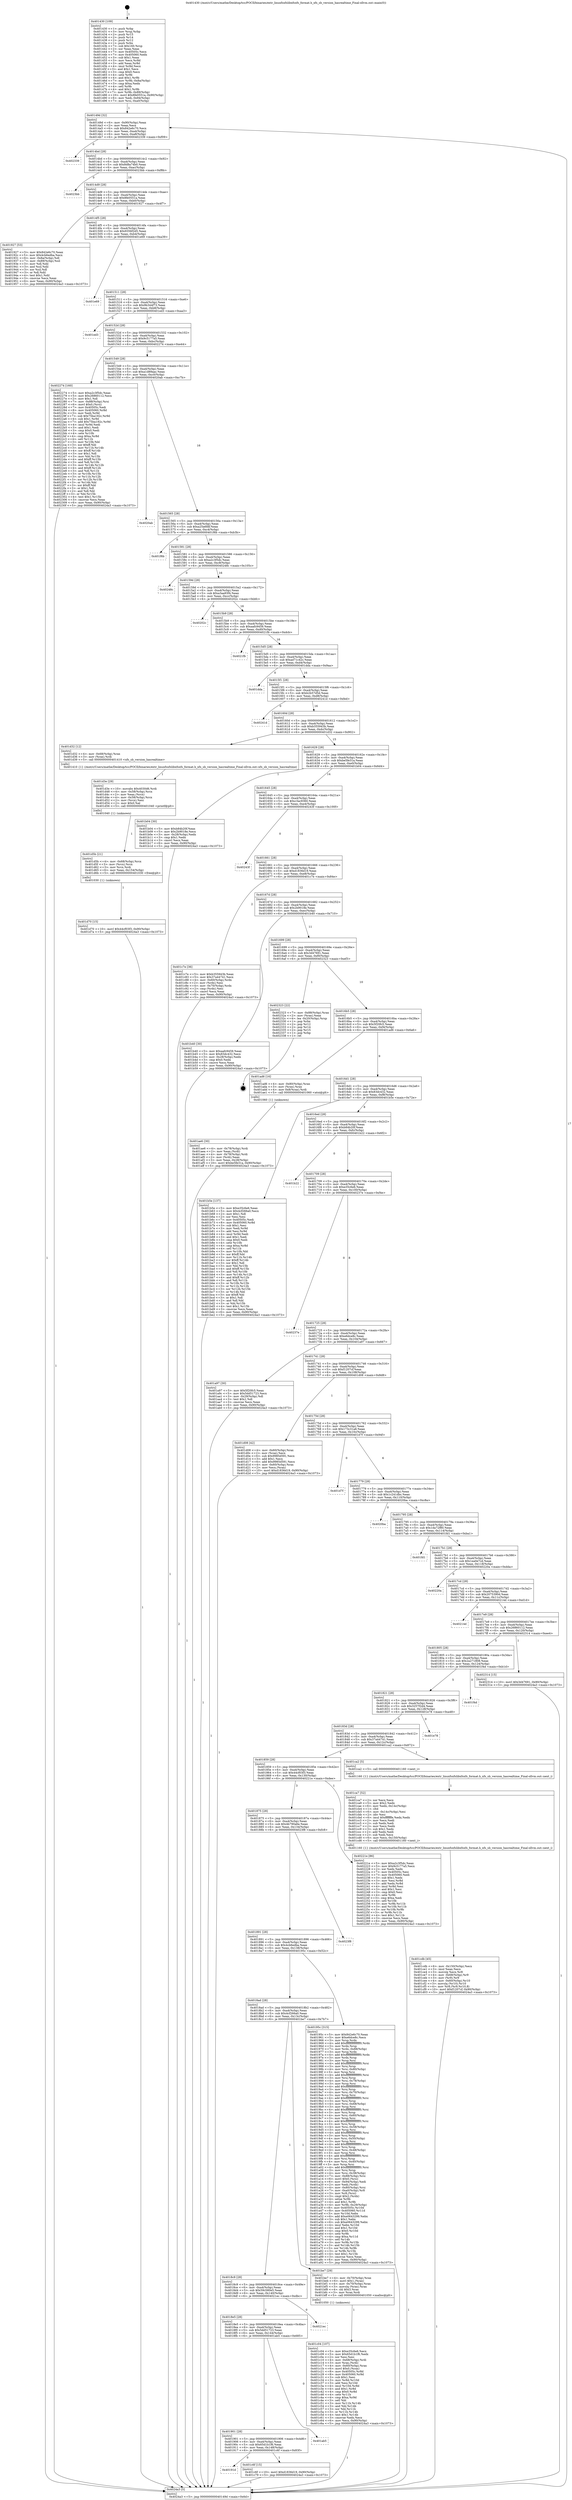 digraph "0x401430" {
  label = "0x401430 (/mnt/c/Users/mathe/Desktop/tcc/POCII/binaries/extr_linuxfsxfslibxfsxfs_format.h_xfs_sb_version_hasrealtime_Final-ollvm.out::main(0))"
  labelloc = "t"
  node[shape=record]

  Entry [label="",width=0.3,height=0.3,shape=circle,fillcolor=black,style=filled]
  "0x40149d" [label="{
     0x40149d [32]\l
     | [instrs]\l
     &nbsp;&nbsp;0x40149d \<+6\>: mov -0x90(%rbp),%eax\l
     &nbsp;&nbsp;0x4014a3 \<+2\>: mov %eax,%ecx\l
     &nbsp;&nbsp;0x4014a5 \<+6\>: sub $0x842e6c70,%ecx\l
     &nbsp;&nbsp;0x4014ab \<+6\>: mov %eax,-0xa4(%rbp)\l
     &nbsp;&nbsp;0x4014b1 \<+6\>: mov %ecx,-0xa8(%rbp)\l
     &nbsp;&nbsp;0x4014b7 \<+6\>: je 0000000000402339 \<main+0xf09\>\l
  }"]
  "0x402339" [label="{
     0x402339\l
  }", style=dashed]
  "0x4014bd" [label="{
     0x4014bd [28]\l
     | [instrs]\l
     &nbsp;&nbsp;0x4014bd \<+5\>: jmp 00000000004014c2 \<main+0x92\>\l
     &nbsp;&nbsp;0x4014c2 \<+6\>: mov -0xa4(%rbp),%eax\l
     &nbsp;&nbsp;0x4014c8 \<+5\>: sub $0x8d8a74b0,%eax\l
     &nbsp;&nbsp;0x4014cd \<+6\>: mov %eax,-0xac(%rbp)\l
     &nbsp;&nbsp;0x4014d3 \<+6\>: je 00000000004023bb \<main+0xf8b\>\l
  }"]
  Exit [label="",width=0.3,height=0.3,shape=circle,fillcolor=black,style=filled,peripheries=2]
  "0x4023bb" [label="{
     0x4023bb\l
  }", style=dashed]
  "0x4014d9" [label="{
     0x4014d9 [28]\l
     | [instrs]\l
     &nbsp;&nbsp;0x4014d9 \<+5\>: jmp 00000000004014de \<main+0xae\>\l
     &nbsp;&nbsp;0x4014de \<+6\>: mov -0xa4(%rbp),%eax\l
     &nbsp;&nbsp;0x4014e4 \<+5\>: sub $0x8fe0551a,%eax\l
     &nbsp;&nbsp;0x4014e9 \<+6\>: mov %eax,-0xb0(%rbp)\l
     &nbsp;&nbsp;0x4014ef \<+6\>: je 0000000000401927 \<main+0x4f7\>\l
  }"]
  "0x401d70" [label="{
     0x401d70 [15]\l
     | [instrs]\l
     &nbsp;&nbsp;0x401d70 \<+10\>: movl $0x44cf03f3,-0x90(%rbp)\l
     &nbsp;&nbsp;0x401d7a \<+5\>: jmp 00000000004024a3 \<main+0x1073\>\l
  }"]
  "0x401927" [label="{
     0x401927 [53]\l
     | [instrs]\l
     &nbsp;&nbsp;0x401927 \<+5\>: mov $0x842e6c70,%eax\l
     &nbsp;&nbsp;0x40192c \<+5\>: mov $0x4cb6edba,%ecx\l
     &nbsp;&nbsp;0x401931 \<+6\>: mov -0x8a(%rbp),%dl\l
     &nbsp;&nbsp;0x401937 \<+7\>: mov -0x89(%rbp),%sil\l
     &nbsp;&nbsp;0x40193e \<+3\>: mov %dl,%dil\l
     &nbsp;&nbsp;0x401941 \<+3\>: and %sil,%dil\l
     &nbsp;&nbsp;0x401944 \<+3\>: xor %sil,%dl\l
     &nbsp;&nbsp;0x401947 \<+3\>: or %dl,%dil\l
     &nbsp;&nbsp;0x40194a \<+4\>: test $0x1,%dil\l
     &nbsp;&nbsp;0x40194e \<+3\>: cmovne %ecx,%eax\l
     &nbsp;&nbsp;0x401951 \<+6\>: mov %eax,-0x90(%rbp)\l
     &nbsp;&nbsp;0x401957 \<+5\>: jmp 00000000004024a3 \<main+0x1073\>\l
  }"]
  "0x4014f5" [label="{
     0x4014f5 [28]\l
     | [instrs]\l
     &nbsp;&nbsp;0x4014f5 \<+5\>: jmp 00000000004014fa \<main+0xca\>\l
     &nbsp;&nbsp;0x4014fa \<+6\>: mov -0xa4(%rbp),%eax\l
     &nbsp;&nbsp;0x401500 \<+5\>: sub $0x9356f2d5,%eax\l
     &nbsp;&nbsp;0x401505 \<+6\>: mov %eax,-0xb4(%rbp)\l
     &nbsp;&nbsp;0x40150b \<+6\>: je 0000000000401e69 \<main+0xa39\>\l
  }"]
  "0x4024a3" [label="{
     0x4024a3 [5]\l
     | [instrs]\l
     &nbsp;&nbsp;0x4024a3 \<+5\>: jmp 000000000040149d \<main+0x6d\>\l
  }"]
  "0x401430" [label="{
     0x401430 [109]\l
     | [instrs]\l
     &nbsp;&nbsp;0x401430 \<+1\>: push %rbp\l
     &nbsp;&nbsp;0x401431 \<+3\>: mov %rsp,%rbp\l
     &nbsp;&nbsp;0x401434 \<+2\>: push %r15\l
     &nbsp;&nbsp;0x401436 \<+2\>: push %r14\l
     &nbsp;&nbsp;0x401438 \<+2\>: push %r12\l
     &nbsp;&nbsp;0x40143a \<+1\>: push %rbx\l
     &nbsp;&nbsp;0x40143b \<+7\>: sub $0x160,%rsp\l
     &nbsp;&nbsp;0x401442 \<+2\>: xor %eax,%eax\l
     &nbsp;&nbsp;0x401444 \<+7\>: mov 0x40505c,%ecx\l
     &nbsp;&nbsp;0x40144b \<+7\>: mov 0x405060,%edx\l
     &nbsp;&nbsp;0x401452 \<+3\>: sub $0x1,%eax\l
     &nbsp;&nbsp;0x401455 \<+3\>: mov %ecx,%r8d\l
     &nbsp;&nbsp;0x401458 \<+3\>: add %eax,%r8d\l
     &nbsp;&nbsp;0x40145b \<+4\>: imul %r8d,%ecx\l
     &nbsp;&nbsp;0x40145f \<+3\>: and $0x1,%ecx\l
     &nbsp;&nbsp;0x401462 \<+3\>: cmp $0x0,%ecx\l
     &nbsp;&nbsp;0x401465 \<+4\>: sete %r9b\l
     &nbsp;&nbsp;0x401469 \<+4\>: and $0x1,%r9b\l
     &nbsp;&nbsp;0x40146d \<+7\>: mov %r9b,-0x8a(%rbp)\l
     &nbsp;&nbsp;0x401474 \<+3\>: cmp $0xa,%edx\l
     &nbsp;&nbsp;0x401477 \<+4\>: setl %r9b\l
     &nbsp;&nbsp;0x40147b \<+4\>: and $0x1,%r9b\l
     &nbsp;&nbsp;0x40147f \<+7\>: mov %r9b,-0x89(%rbp)\l
     &nbsp;&nbsp;0x401486 \<+10\>: movl $0x8fe0551a,-0x90(%rbp)\l
     &nbsp;&nbsp;0x401490 \<+6\>: mov %edi,-0x94(%rbp)\l
     &nbsp;&nbsp;0x401496 \<+7\>: mov %rsi,-0xa0(%rbp)\l
  }"]
  "0x401d5b" [label="{
     0x401d5b [21]\l
     | [instrs]\l
     &nbsp;&nbsp;0x401d5b \<+4\>: mov -0x68(%rbp),%rcx\l
     &nbsp;&nbsp;0x401d5f \<+3\>: mov (%rcx),%rcx\l
     &nbsp;&nbsp;0x401d62 \<+3\>: mov %rcx,%rdi\l
     &nbsp;&nbsp;0x401d65 \<+6\>: mov %eax,-0x154(%rbp)\l
     &nbsp;&nbsp;0x401d6b \<+5\>: call 0000000000401030 \<free@plt\>\l
     | [calls]\l
     &nbsp;&nbsp;0x401030 \{1\} (unknown)\l
  }"]
  "0x401e69" [label="{
     0x401e69\l
  }", style=dashed]
  "0x401511" [label="{
     0x401511 [28]\l
     | [instrs]\l
     &nbsp;&nbsp;0x401511 \<+5\>: jmp 0000000000401516 \<main+0xe6\>\l
     &nbsp;&nbsp;0x401516 \<+6\>: mov -0xa4(%rbp),%eax\l
     &nbsp;&nbsp;0x40151c \<+5\>: sub $0x9b344f73,%eax\l
     &nbsp;&nbsp;0x401521 \<+6\>: mov %eax,-0xb8(%rbp)\l
     &nbsp;&nbsp;0x401527 \<+6\>: je 0000000000401ed3 \<main+0xaa3\>\l
  }"]
  "0x401d3e" [label="{
     0x401d3e [29]\l
     | [instrs]\l
     &nbsp;&nbsp;0x401d3e \<+10\>: movabs $0x4030d6,%rdi\l
     &nbsp;&nbsp;0x401d48 \<+4\>: mov -0x58(%rbp),%rcx\l
     &nbsp;&nbsp;0x401d4c \<+2\>: mov %eax,(%rcx)\l
     &nbsp;&nbsp;0x401d4e \<+4\>: mov -0x58(%rbp),%rcx\l
     &nbsp;&nbsp;0x401d52 \<+2\>: mov (%rcx),%esi\l
     &nbsp;&nbsp;0x401d54 \<+2\>: mov $0x0,%al\l
     &nbsp;&nbsp;0x401d56 \<+5\>: call 0000000000401040 \<printf@plt\>\l
     | [calls]\l
     &nbsp;&nbsp;0x401040 \{1\} (unknown)\l
  }"]
  "0x401ed3" [label="{
     0x401ed3\l
  }", style=dashed]
  "0x40152d" [label="{
     0x40152d [28]\l
     | [instrs]\l
     &nbsp;&nbsp;0x40152d \<+5\>: jmp 0000000000401532 \<main+0x102\>\l
     &nbsp;&nbsp;0x401532 \<+6\>: mov -0xa4(%rbp),%eax\l
     &nbsp;&nbsp;0x401538 \<+5\>: sub $0x9c5177a5,%eax\l
     &nbsp;&nbsp;0x40153d \<+6\>: mov %eax,-0xbc(%rbp)\l
     &nbsp;&nbsp;0x401543 \<+6\>: je 0000000000402274 \<main+0xe44\>\l
  }"]
  "0x401cdb" [label="{
     0x401cdb [45]\l
     | [instrs]\l
     &nbsp;&nbsp;0x401cdb \<+6\>: mov -0x150(%rbp),%ecx\l
     &nbsp;&nbsp;0x401ce1 \<+3\>: imul %eax,%ecx\l
     &nbsp;&nbsp;0x401ce4 \<+3\>: movslq %ecx,%r8\l
     &nbsp;&nbsp;0x401ce7 \<+4\>: mov -0x68(%rbp),%r9\l
     &nbsp;&nbsp;0x401ceb \<+3\>: mov (%r9),%r9\l
     &nbsp;&nbsp;0x401cee \<+4\>: mov -0x60(%rbp),%r10\l
     &nbsp;&nbsp;0x401cf2 \<+3\>: movslq (%r10),%r10\l
     &nbsp;&nbsp;0x401cf5 \<+4\>: mov %r8,(%r9,%r10,8)\l
     &nbsp;&nbsp;0x401cf9 \<+10\>: movl $0xf1207cf,-0x90(%rbp)\l
     &nbsp;&nbsp;0x401d03 \<+5\>: jmp 00000000004024a3 \<main+0x1073\>\l
  }"]
  "0x402274" [label="{
     0x402274 [160]\l
     | [instrs]\l
     &nbsp;&nbsp;0x402274 \<+5\>: mov $0xa2c3f5dc,%eax\l
     &nbsp;&nbsp;0x402279 \<+5\>: mov $0x26860112,%ecx\l
     &nbsp;&nbsp;0x40227e \<+2\>: mov $0x1,%dl\l
     &nbsp;&nbsp;0x402280 \<+7\>: mov -0x88(%rbp),%rsi\l
     &nbsp;&nbsp;0x402287 \<+6\>: movl $0x0,(%rsi)\l
     &nbsp;&nbsp;0x40228d \<+7\>: mov 0x40505c,%edi\l
     &nbsp;&nbsp;0x402294 \<+8\>: mov 0x405060,%r8d\l
     &nbsp;&nbsp;0x40229c \<+3\>: mov %edi,%r9d\l
     &nbsp;&nbsp;0x40229f \<+7\>: sub $0x75ba192c,%r9d\l
     &nbsp;&nbsp;0x4022a6 \<+4\>: sub $0x1,%r9d\l
     &nbsp;&nbsp;0x4022aa \<+7\>: add $0x75ba192c,%r9d\l
     &nbsp;&nbsp;0x4022b1 \<+4\>: imul %r9d,%edi\l
     &nbsp;&nbsp;0x4022b5 \<+3\>: and $0x1,%edi\l
     &nbsp;&nbsp;0x4022b8 \<+3\>: cmp $0x0,%edi\l
     &nbsp;&nbsp;0x4022bb \<+4\>: sete %r10b\l
     &nbsp;&nbsp;0x4022bf \<+4\>: cmp $0xa,%r8d\l
     &nbsp;&nbsp;0x4022c3 \<+4\>: setl %r11b\l
     &nbsp;&nbsp;0x4022c7 \<+3\>: mov %r10b,%bl\l
     &nbsp;&nbsp;0x4022ca \<+3\>: xor $0xff,%bl\l
     &nbsp;&nbsp;0x4022cd \<+3\>: mov %r11b,%r14b\l
     &nbsp;&nbsp;0x4022d0 \<+4\>: xor $0xff,%r14b\l
     &nbsp;&nbsp;0x4022d4 \<+3\>: xor $0x1,%dl\l
     &nbsp;&nbsp;0x4022d7 \<+3\>: mov %bl,%r15b\l
     &nbsp;&nbsp;0x4022da \<+4\>: and $0xff,%r15b\l
     &nbsp;&nbsp;0x4022de \<+3\>: and %dl,%r10b\l
     &nbsp;&nbsp;0x4022e1 \<+3\>: mov %r14b,%r12b\l
     &nbsp;&nbsp;0x4022e4 \<+4\>: and $0xff,%r12b\l
     &nbsp;&nbsp;0x4022e8 \<+3\>: and %dl,%r11b\l
     &nbsp;&nbsp;0x4022eb \<+3\>: or %r10b,%r15b\l
     &nbsp;&nbsp;0x4022ee \<+3\>: or %r11b,%r12b\l
     &nbsp;&nbsp;0x4022f1 \<+3\>: xor %r12b,%r15b\l
     &nbsp;&nbsp;0x4022f4 \<+3\>: or %r14b,%bl\l
     &nbsp;&nbsp;0x4022f7 \<+3\>: xor $0xff,%bl\l
     &nbsp;&nbsp;0x4022fa \<+3\>: or $0x1,%dl\l
     &nbsp;&nbsp;0x4022fd \<+2\>: and %dl,%bl\l
     &nbsp;&nbsp;0x4022ff \<+3\>: or %bl,%r15b\l
     &nbsp;&nbsp;0x402302 \<+4\>: test $0x1,%r15b\l
     &nbsp;&nbsp;0x402306 \<+3\>: cmovne %ecx,%eax\l
     &nbsp;&nbsp;0x402309 \<+6\>: mov %eax,-0x90(%rbp)\l
     &nbsp;&nbsp;0x40230f \<+5\>: jmp 00000000004024a3 \<main+0x1073\>\l
  }"]
  "0x401549" [label="{
     0x401549 [28]\l
     | [instrs]\l
     &nbsp;&nbsp;0x401549 \<+5\>: jmp 000000000040154e \<main+0x11e\>\l
     &nbsp;&nbsp;0x40154e \<+6\>: mov -0xa4(%rbp),%eax\l
     &nbsp;&nbsp;0x401554 \<+5\>: sub $0xa1d89aac,%eax\l
     &nbsp;&nbsp;0x401559 \<+6\>: mov %eax,-0xc0(%rbp)\l
     &nbsp;&nbsp;0x40155f \<+6\>: je 00000000004020ab \<main+0xc7b\>\l
  }"]
  "0x401ca7" [label="{
     0x401ca7 [52]\l
     | [instrs]\l
     &nbsp;&nbsp;0x401ca7 \<+2\>: xor %ecx,%ecx\l
     &nbsp;&nbsp;0x401ca9 \<+5\>: mov $0x2,%edx\l
     &nbsp;&nbsp;0x401cae \<+6\>: mov %edx,-0x14c(%rbp)\l
     &nbsp;&nbsp;0x401cb4 \<+1\>: cltd\l
     &nbsp;&nbsp;0x401cb5 \<+6\>: mov -0x14c(%rbp),%esi\l
     &nbsp;&nbsp;0x401cbb \<+2\>: idiv %esi\l
     &nbsp;&nbsp;0x401cbd \<+6\>: imul $0xfffffffe,%edx,%edx\l
     &nbsp;&nbsp;0x401cc3 \<+2\>: mov %ecx,%edi\l
     &nbsp;&nbsp;0x401cc5 \<+2\>: sub %edx,%edi\l
     &nbsp;&nbsp;0x401cc7 \<+2\>: mov %ecx,%edx\l
     &nbsp;&nbsp;0x401cc9 \<+3\>: sub $0x1,%edx\l
     &nbsp;&nbsp;0x401ccc \<+2\>: add %edx,%edi\l
     &nbsp;&nbsp;0x401cce \<+2\>: sub %edi,%ecx\l
     &nbsp;&nbsp;0x401cd0 \<+6\>: mov %ecx,-0x150(%rbp)\l
     &nbsp;&nbsp;0x401cd6 \<+5\>: call 0000000000401160 \<next_i\>\l
     | [calls]\l
     &nbsp;&nbsp;0x401160 \{1\} (/mnt/c/Users/mathe/Desktop/tcc/POCII/binaries/extr_linuxfsxfslibxfsxfs_format.h_xfs_sb_version_hasrealtime_Final-ollvm.out::next_i)\l
  }"]
  "0x4020ab" [label="{
     0x4020ab\l
  }", style=dashed]
  "0x401565" [label="{
     0x401565 [28]\l
     | [instrs]\l
     &nbsp;&nbsp;0x401565 \<+5\>: jmp 000000000040156a \<main+0x13a\>\l
     &nbsp;&nbsp;0x40156a \<+6\>: mov -0xa4(%rbp),%eax\l
     &nbsp;&nbsp;0x401570 \<+5\>: sub $0xa25a6fdf,%eax\l
     &nbsp;&nbsp;0x401575 \<+6\>: mov %eax,-0xc4(%rbp)\l
     &nbsp;&nbsp;0x40157b \<+6\>: je 0000000000401f6b \<main+0xb3b\>\l
  }"]
  "0x40191d" [label="{
     0x40191d\l
  }", style=dashed]
  "0x401f6b" [label="{
     0x401f6b\l
  }", style=dashed]
  "0x401581" [label="{
     0x401581 [28]\l
     | [instrs]\l
     &nbsp;&nbsp;0x401581 \<+5\>: jmp 0000000000401586 \<main+0x156\>\l
     &nbsp;&nbsp;0x401586 \<+6\>: mov -0xa4(%rbp),%eax\l
     &nbsp;&nbsp;0x40158c \<+5\>: sub $0xa2c3f5dc,%eax\l
     &nbsp;&nbsp;0x401591 \<+6\>: mov %eax,-0xc8(%rbp)\l
     &nbsp;&nbsp;0x401597 \<+6\>: je 000000000040248c \<main+0x105c\>\l
  }"]
  "0x401c6f" [label="{
     0x401c6f [15]\l
     | [instrs]\l
     &nbsp;&nbsp;0x401c6f \<+10\>: movl $0xd1836d19,-0x90(%rbp)\l
     &nbsp;&nbsp;0x401c79 \<+5\>: jmp 00000000004024a3 \<main+0x1073\>\l
  }"]
  "0x40248c" [label="{
     0x40248c\l
  }", style=dashed]
  "0x40159d" [label="{
     0x40159d [28]\l
     | [instrs]\l
     &nbsp;&nbsp;0x40159d \<+5\>: jmp 00000000004015a2 \<main+0x172\>\l
     &nbsp;&nbsp;0x4015a2 \<+6\>: mov -0xa4(%rbp),%eax\l
     &nbsp;&nbsp;0x4015a8 \<+5\>: sub $0xa3aa93f4,%eax\l
     &nbsp;&nbsp;0x4015ad \<+6\>: mov %eax,-0xcc(%rbp)\l
     &nbsp;&nbsp;0x4015b3 \<+6\>: je 000000000040202c \<main+0xbfc\>\l
  }"]
  "0x401901" [label="{
     0x401901 [28]\l
     | [instrs]\l
     &nbsp;&nbsp;0x401901 \<+5\>: jmp 0000000000401906 \<main+0x4d6\>\l
     &nbsp;&nbsp;0x401906 \<+6\>: mov -0xa4(%rbp),%eax\l
     &nbsp;&nbsp;0x40190c \<+5\>: sub $0x65d1b1f6,%eax\l
     &nbsp;&nbsp;0x401911 \<+6\>: mov %eax,-0x148(%rbp)\l
     &nbsp;&nbsp;0x401917 \<+6\>: je 0000000000401c6f \<main+0x83f\>\l
  }"]
  "0x40202c" [label="{
     0x40202c\l
  }", style=dashed]
  "0x4015b9" [label="{
     0x4015b9 [28]\l
     | [instrs]\l
     &nbsp;&nbsp;0x4015b9 \<+5\>: jmp 00000000004015be \<main+0x18e\>\l
     &nbsp;&nbsp;0x4015be \<+6\>: mov -0xa4(%rbp),%eax\l
     &nbsp;&nbsp;0x4015c4 \<+5\>: sub $0xaafc9459,%eax\l
     &nbsp;&nbsp;0x4015c9 \<+6\>: mov %eax,-0xd0(%rbp)\l
     &nbsp;&nbsp;0x4015cf \<+6\>: je 00000000004021fb \<main+0xdcb\>\l
  }"]
  "0x401ab5" [label="{
     0x401ab5\l
  }", style=dashed]
  "0x4021fb" [label="{
     0x4021fb\l
  }", style=dashed]
  "0x4015d5" [label="{
     0x4015d5 [28]\l
     | [instrs]\l
     &nbsp;&nbsp;0x4015d5 \<+5\>: jmp 00000000004015da \<main+0x1aa\>\l
     &nbsp;&nbsp;0x4015da \<+6\>: mov -0xa4(%rbp),%eax\l
     &nbsp;&nbsp;0x4015e0 \<+5\>: sub $0xad71c42c,%eax\l
     &nbsp;&nbsp;0x4015e5 \<+6\>: mov %eax,-0xd4(%rbp)\l
     &nbsp;&nbsp;0x4015eb \<+6\>: je 0000000000401dda \<main+0x9aa\>\l
  }"]
  "0x4018e5" [label="{
     0x4018e5 [28]\l
     | [instrs]\l
     &nbsp;&nbsp;0x4018e5 \<+5\>: jmp 00000000004018ea \<main+0x4ba\>\l
     &nbsp;&nbsp;0x4018ea \<+6\>: mov -0xa4(%rbp),%eax\l
     &nbsp;&nbsp;0x4018f0 \<+5\>: sub $0x5dd51723,%eax\l
     &nbsp;&nbsp;0x4018f5 \<+6\>: mov %eax,-0x144(%rbp)\l
     &nbsp;&nbsp;0x4018fb \<+6\>: je 0000000000401ab5 \<main+0x685\>\l
  }"]
  "0x401dda" [label="{
     0x401dda\l
  }", style=dashed]
  "0x4015f1" [label="{
     0x4015f1 [28]\l
     | [instrs]\l
     &nbsp;&nbsp;0x4015f1 \<+5\>: jmp 00000000004015f6 \<main+0x1c6\>\l
     &nbsp;&nbsp;0x4015f6 \<+6\>: mov -0xa4(%rbp),%eax\l
     &nbsp;&nbsp;0x4015fc \<+5\>: sub $0xb2b57d5d,%eax\l
     &nbsp;&nbsp;0x401601 \<+6\>: mov %eax,-0xd8(%rbp)\l
     &nbsp;&nbsp;0x401607 \<+6\>: je 000000000040241d \<main+0xfed\>\l
  }"]
  "0x4021ec" [label="{
     0x4021ec\l
  }", style=dashed]
  "0x40241d" [label="{
     0x40241d\l
  }", style=dashed]
  "0x40160d" [label="{
     0x40160d [28]\l
     | [instrs]\l
     &nbsp;&nbsp;0x40160d \<+5\>: jmp 0000000000401612 \<main+0x1e2\>\l
     &nbsp;&nbsp;0x401612 \<+6\>: mov -0xa4(%rbp),%eax\l
     &nbsp;&nbsp;0x401618 \<+5\>: sub $0xb355943b,%eax\l
     &nbsp;&nbsp;0x40161d \<+6\>: mov %eax,-0xdc(%rbp)\l
     &nbsp;&nbsp;0x401623 \<+6\>: je 0000000000401d32 \<main+0x902\>\l
  }"]
  "0x401c04" [label="{
     0x401c04 [107]\l
     | [instrs]\l
     &nbsp;&nbsp;0x401c04 \<+5\>: mov $0xe35c6e6,%ecx\l
     &nbsp;&nbsp;0x401c09 \<+5\>: mov $0x65d1b1f6,%edx\l
     &nbsp;&nbsp;0x401c0e \<+2\>: xor %esi,%esi\l
     &nbsp;&nbsp;0x401c10 \<+4\>: mov -0x68(%rbp),%rdi\l
     &nbsp;&nbsp;0x401c14 \<+3\>: mov %rax,(%rdi)\l
     &nbsp;&nbsp;0x401c17 \<+4\>: mov -0x60(%rbp),%rax\l
     &nbsp;&nbsp;0x401c1b \<+6\>: movl $0x0,(%rax)\l
     &nbsp;&nbsp;0x401c21 \<+8\>: mov 0x40505c,%r8d\l
     &nbsp;&nbsp;0x401c29 \<+8\>: mov 0x405060,%r9d\l
     &nbsp;&nbsp;0x401c31 \<+3\>: sub $0x1,%esi\l
     &nbsp;&nbsp;0x401c34 \<+3\>: mov %r8d,%r10d\l
     &nbsp;&nbsp;0x401c37 \<+3\>: add %esi,%r10d\l
     &nbsp;&nbsp;0x401c3a \<+4\>: imul %r10d,%r8d\l
     &nbsp;&nbsp;0x401c3e \<+4\>: and $0x1,%r8d\l
     &nbsp;&nbsp;0x401c42 \<+4\>: cmp $0x0,%r8d\l
     &nbsp;&nbsp;0x401c46 \<+4\>: sete %r11b\l
     &nbsp;&nbsp;0x401c4a \<+4\>: cmp $0xa,%r9d\l
     &nbsp;&nbsp;0x401c4e \<+3\>: setl %bl\l
     &nbsp;&nbsp;0x401c51 \<+3\>: mov %r11b,%r14b\l
     &nbsp;&nbsp;0x401c54 \<+3\>: and %bl,%r14b\l
     &nbsp;&nbsp;0x401c57 \<+3\>: xor %bl,%r11b\l
     &nbsp;&nbsp;0x401c5a \<+3\>: or %r11b,%r14b\l
     &nbsp;&nbsp;0x401c5d \<+4\>: test $0x1,%r14b\l
     &nbsp;&nbsp;0x401c61 \<+3\>: cmovne %edx,%ecx\l
     &nbsp;&nbsp;0x401c64 \<+6\>: mov %ecx,-0x90(%rbp)\l
     &nbsp;&nbsp;0x401c6a \<+5\>: jmp 00000000004024a3 \<main+0x1073\>\l
  }"]
  "0x401d32" [label="{
     0x401d32 [12]\l
     | [instrs]\l
     &nbsp;&nbsp;0x401d32 \<+4\>: mov -0x68(%rbp),%rax\l
     &nbsp;&nbsp;0x401d36 \<+3\>: mov (%rax),%rdi\l
     &nbsp;&nbsp;0x401d39 \<+5\>: call 0000000000401410 \<xfs_sb_version_hasrealtime\>\l
     | [calls]\l
     &nbsp;&nbsp;0x401410 \{1\} (/mnt/c/Users/mathe/Desktop/tcc/POCII/binaries/extr_linuxfsxfslibxfsxfs_format.h_xfs_sb_version_hasrealtime_Final-ollvm.out::xfs_sb_version_hasrealtime)\l
  }"]
  "0x401629" [label="{
     0x401629 [28]\l
     | [instrs]\l
     &nbsp;&nbsp;0x401629 \<+5\>: jmp 000000000040162e \<main+0x1fe\>\l
     &nbsp;&nbsp;0x40162e \<+6\>: mov -0xa4(%rbp),%eax\l
     &nbsp;&nbsp;0x401634 \<+5\>: sub $0xbe5fe31a,%eax\l
     &nbsp;&nbsp;0x401639 \<+6\>: mov %eax,-0xe0(%rbp)\l
     &nbsp;&nbsp;0x40163f \<+6\>: je 0000000000401b04 \<main+0x6d4\>\l
  }"]
  "0x4018c9" [label="{
     0x4018c9 [28]\l
     | [instrs]\l
     &nbsp;&nbsp;0x4018c9 \<+5\>: jmp 00000000004018ce \<main+0x49e\>\l
     &nbsp;&nbsp;0x4018ce \<+6\>: mov -0xa4(%rbp),%eax\l
     &nbsp;&nbsp;0x4018d4 \<+5\>: sub $0x59c580e5,%eax\l
     &nbsp;&nbsp;0x4018d9 \<+6\>: mov %eax,-0x140(%rbp)\l
     &nbsp;&nbsp;0x4018df \<+6\>: je 00000000004021ec \<main+0xdbc\>\l
  }"]
  "0x401b04" [label="{
     0x401b04 [30]\l
     | [instrs]\l
     &nbsp;&nbsp;0x401b04 \<+5\>: mov $0xb84b20f,%eax\l
     &nbsp;&nbsp;0x401b09 \<+5\>: mov $0x2b9018e,%ecx\l
     &nbsp;&nbsp;0x401b0e \<+3\>: mov -0x28(%rbp),%edx\l
     &nbsp;&nbsp;0x401b11 \<+3\>: cmp $0x1,%edx\l
     &nbsp;&nbsp;0x401b14 \<+3\>: cmovl %ecx,%eax\l
     &nbsp;&nbsp;0x401b17 \<+6\>: mov %eax,-0x90(%rbp)\l
     &nbsp;&nbsp;0x401b1d \<+5\>: jmp 00000000004024a3 \<main+0x1073\>\l
  }"]
  "0x401645" [label="{
     0x401645 [28]\l
     | [instrs]\l
     &nbsp;&nbsp;0x401645 \<+5\>: jmp 000000000040164a \<main+0x21a\>\l
     &nbsp;&nbsp;0x40164a \<+6\>: mov -0xa4(%rbp),%eax\l
     &nbsp;&nbsp;0x401650 \<+5\>: sub $0xc3ac9360,%eax\l
     &nbsp;&nbsp;0x401655 \<+6\>: mov %eax,-0xe4(%rbp)\l
     &nbsp;&nbsp;0x40165b \<+6\>: je 000000000040243f \<main+0x100f\>\l
  }"]
  "0x401be7" [label="{
     0x401be7 [29]\l
     | [instrs]\l
     &nbsp;&nbsp;0x401be7 \<+4\>: mov -0x70(%rbp),%rax\l
     &nbsp;&nbsp;0x401beb \<+6\>: movl $0x1,(%rax)\l
     &nbsp;&nbsp;0x401bf1 \<+4\>: mov -0x70(%rbp),%rax\l
     &nbsp;&nbsp;0x401bf5 \<+3\>: movslq (%rax),%rax\l
     &nbsp;&nbsp;0x401bf8 \<+4\>: shl $0x3,%rax\l
     &nbsp;&nbsp;0x401bfc \<+3\>: mov %rax,%rdi\l
     &nbsp;&nbsp;0x401bff \<+5\>: call 0000000000401050 \<malloc@plt\>\l
     | [calls]\l
     &nbsp;&nbsp;0x401050 \{1\} (unknown)\l
  }"]
  "0x40243f" [label="{
     0x40243f\l
  }", style=dashed]
  "0x401661" [label="{
     0x401661 [28]\l
     | [instrs]\l
     &nbsp;&nbsp;0x401661 \<+5\>: jmp 0000000000401666 \<main+0x236\>\l
     &nbsp;&nbsp;0x401666 \<+6\>: mov -0xa4(%rbp),%eax\l
     &nbsp;&nbsp;0x40166c \<+5\>: sub $0xd1836d19,%eax\l
     &nbsp;&nbsp;0x401671 \<+6\>: mov %eax,-0xe8(%rbp)\l
     &nbsp;&nbsp;0x401677 \<+6\>: je 0000000000401c7e \<main+0x84e\>\l
  }"]
  "0x401ae6" [label="{
     0x401ae6 [30]\l
     | [instrs]\l
     &nbsp;&nbsp;0x401ae6 \<+4\>: mov -0x78(%rbp),%rdi\l
     &nbsp;&nbsp;0x401aea \<+2\>: mov %eax,(%rdi)\l
     &nbsp;&nbsp;0x401aec \<+4\>: mov -0x78(%rbp),%rdi\l
     &nbsp;&nbsp;0x401af0 \<+2\>: mov (%rdi),%eax\l
     &nbsp;&nbsp;0x401af2 \<+3\>: mov %eax,-0x28(%rbp)\l
     &nbsp;&nbsp;0x401af5 \<+10\>: movl $0xbe5fe31a,-0x90(%rbp)\l
     &nbsp;&nbsp;0x401aff \<+5\>: jmp 00000000004024a3 \<main+0x1073\>\l
  }"]
  "0x401c7e" [label="{
     0x401c7e [36]\l
     | [instrs]\l
     &nbsp;&nbsp;0x401c7e \<+5\>: mov $0xb355943b,%eax\l
     &nbsp;&nbsp;0x401c83 \<+5\>: mov $0x37a44741,%ecx\l
     &nbsp;&nbsp;0x401c88 \<+4\>: mov -0x60(%rbp),%rdx\l
     &nbsp;&nbsp;0x401c8c \<+2\>: mov (%rdx),%esi\l
     &nbsp;&nbsp;0x401c8e \<+4\>: mov -0x70(%rbp),%rdx\l
     &nbsp;&nbsp;0x401c92 \<+2\>: cmp (%rdx),%esi\l
     &nbsp;&nbsp;0x401c94 \<+3\>: cmovl %ecx,%eax\l
     &nbsp;&nbsp;0x401c97 \<+6\>: mov %eax,-0x90(%rbp)\l
     &nbsp;&nbsp;0x401c9d \<+5\>: jmp 00000000004024a3 \<main+0x1073\>\l
  }"]
  "0x40167d" [label="{
     0x40167d [28]\l
     | [instrs]\l
     &nbsp;&nbsp;0x40167d \<+5\>: jmp 0000000000401682 \<main+0x252\>\l
     &nbsp;&nbsp;0x401682 \<+6\>: mov -0xa4(%rbp),%eax\l
     &nbsp;&nbsp;0x401688 \<+5\>: sub $0x2b9018e,%eax\l
     &nbsp;&nbsp;0x40168d \<+6\>: mov %eax,-0xec(%rbp)\l
     &nbsp;&nbsp;0x401693 \<+6\>: je 0000000000401b40 \<main+0x710\>\l
  }"]
  "0x4018ad" [label="{
     0x4018ad [28]\l
     | [instrs]\l
     &nbsp;&nbsp;0x4018ad \<+5\>: jmp 00000000004018b2 \<main+0x482\>\l
     &nbsp;&nbsp;0x4018b2 \<+6\>: mov -0xa4(%rbp),%eax\l
     &nbsp;&nbsp;0x4018b8 \<+5\>: sub $0x4cf266a0,%eax\l
     &nbsp;&nbsp;0x4018bd \<+6\>: mov %eax,-0x13c(%rbp)\l
     &nbsp;&nbsp;0x4018c3 \<+6\>: je 0000000000401be7 \<main+0x7b7\>\l
  }"]
  "0x401b40" [label="{
     0x401b40 [30]\l
     | [instrs]\l
     &nbsp;&nbsp;0x401b40 \<+5\>: mov $0xaafc9459,%eax\l
     &nbsp;&nbsp;0x401b45 \<+5\>: mov $0x83dc432,%ecx\l
     &nbsp;&nbsp;0x401b4a \<+3\>: mov -0x28(%rbp),%edx\l
     &nbsp;&nbsp;0x401b4d \<+3\>: cmp $0x0,%edx\l
     &nbsp;&nbsp;0x401b50 \<+3\>: cmove %ecx,%eax\l
     &nbsp;&nbsp;0x401b53 \<+6\>: mov %eax,-0x90(%rbp)\l
     &nbsp;&nbsp;0x401b59 \<+5\>: jmp 00000000004024a3 \<main+0x1073\>\l
  }"]
  "0x401699" [label="{
     0x401699 [28]\l
     | [instrs]\l
     &nbsp;&nbsp;0x401699 \<+5\>: jmp 000000000040169e \<main+0x26e\>\l
     &nbsp;&nbsp;0x40169e \<+6\>: mov -0xa4(%rbp),%eax\l
     &nbsp;&nbsp;0x4016a4 \<+5\>: sub $0x3d47691,%eax\l
     &nbsp;&nbsp;0x4016a9 \<+6\>: mov %eax,-0xf0(%rbp)\l
     &nbsp;&nbsp;0x4016af \<+6\>: je 0000000000402323 \<main+0xef3\>\l
  }"]
  "0x40195c" [label="{
     0x40195c [315]\l
     | [instrs]\l
     &nbsp;&nbsp;0x40195c \<+5\>: mov $0x842e6c70,%eax\l
     &nbsp;&nbsp;0x401961 \<+5\>: mov $0xe6dce8c,%ecx\l
     &nbsp;&nbsp;0x401966 \<+3\>: mov %rsp,%rdx\l
     &nbsp;&nbsp;0x401969 \<+4\>: add $0xfffffffffffffff0,%rdx\l
     &nbsp;&nbsp;0x40196d \<+3\>: mov %rdx,%rsp\l
     &nbsp;&nbsp;0x401970 \<+7\>: mov %rdx,-0x88(%rbp)\l
     &nbsp;&nbsp;0x401977 \<+3\>: mov %rsp,%rdx\l
     &nbsp;&nbsp;0x40197a \<+4\>: add $0xfffffffffffffff0,%rdx\l
     &nbsp;&nbsp;0x40197e \<+3\>: mov %rdx,%rsp\l
     &nbsp;&nbsp;0x401981 \<+3\>: mov %rsp,%rsi\l
     &nbsp;&nbsp;0x401984 \<+4\>: add $0xfffffffffffffff0,%rsi\l
     &nbsp;&nbsp;0x401988 \<+3\>: mov %rsi,%rsp\l
     &nbsp;&nbsp;0x40198b \<+4\>: mov %rsi,-0x80(%rbp)\l
     &nbsp;&nbsp;0x40198f \<+3\>: mov %rsp,%rsi\l
     &nbsp;&nbsp;0x401992 \<+4\>: add $0xfffffffffffffff0,%rsi\l
     &nbsp;&nbsp;0x401996 \<+3\>: mov %rsi,%rsp\l
     &nbsp;&nbsp;0x401999 \<+4\>: mov %rsi,-0x78(%rbp)\l
     &nbsp;&nbsp;0x40199d \<+3\>: mov %rsp,%rsi\l
     &nbsp;&nbsp;0x4019a0 \<+4\>: add $0xfffffffffffffff0,%rsi\l
     &nbsp;&nbsp;0x4019a4 \<+3\>: mov %rsi,%rsp\l
     &nbsp;&nbsp;0x4019a7 \<+4\>: mov %rsi,-0x70(%rbp)\l
     &nbsp;&nbsp;0x4019ab \<+3\>: mov %rsp,%rsi\l
     &nbsp;&nbsp;0x4019ae \<+4\>: add $0xfffffffffffffff0,%rsi\l
     &nbsp;&nbsp;0x4019b2 \<+3\>: mov %rsi,%rsp\l
     &nbsp;&nbsp;0x4019b5 \<+4\>: mov %rsi,-0x68(%rbp)\l
     &nbsp;&nbsp;0x4019b9 \<+3\>: mov %rsp,%rsi\l
     &nbsp;&nbsp;0x4019bc \<+4\>: add $0xfffffffffffffff0,%rsi\l
     &nbsp;&nbsp;0x4019c0 \<+3\>: mov %rsi,%rsp\l
     &nbsp;&nbsp;0x4019c3 \<+4\>: mov %rsi,-0x60(%rbp)\l
     &nbsp;&nbsp;0x4019c7 \<+3\>: mov %rsp,%rsi\l
     &nbsp;&nbsp;0x4019ca \<+4\>: add $0xfffffffffffffff0,%rsi\l
     &nbsp;&nbsp;0x4019ce \<+3\>: mov %rsi,%rsp\l
     &nbsp;&nbsp;0x4019d1 \<+4\>: mov %rsi,-0x58(%rbp)\l
     &nbsp;&nbsp;0x4019d5 \<+3\>: mov %rsp,%rsi\l
     &nbsp;&nbsp;0x4019d8 \<+4\>: add $0xfffffffffffffff0,%rsi\l
     &nbsp;&nbsp;0x4019dc \<+3\>: mov %rsi,%rsp\l
     &nbsp;&nbsp;0x4019df \<+4\>: mov %rsi,-0x50(%rbp)\l
     &nbsp;&nbsp;0x4019e3 \<+3\>: mov %rsp,%rsi\l
     &nbsp;&nbsp;0x4019e6 \<+4\>: add $0xfffffffffffffff0,%rsi\l
     &nbsp;&nbsp;0x4019ea \<+3\>: mov %rsi,%rsp\l
     &nbsp;&nbsp;0x4019ed \<+4\>: mov %rsi,-0x48(%rbp)\l
     &nbsp;&nbsp;0x4019f1 \<+3\>: mov %rsp,%rsi\l
     &nbsp;&nbsp;0x4019f4 \<+4\>: add $0xfffffffffffffff0,%rsi\l
     &nbsp;&nbsp;0x4019f8 \<+3\>: mov %rsi,%rsp\l
     &nbsp;&nbsp;0x4019fb \<+4\>: mov %rsi,-0x40(%rbp)\l
     &nbsp;&nbsp;0x4019ff \<+3\>: mov %rsp,%rsi\l
     &nbsp;&nbsp;0x401a02 \<+4\>: add $0xfffffffffffffff0,%rsi\l
     &nbsp;&nbsp;0x401a06 \<+3\>: mov %rsi,%rsp\l
     &nbsp;&nbsp;0x401a09 \<+4\>: mov %rsi,-0x38(%rbp)\l
     &nbsp;&nbsp;0x401a0d \<+7\>: mov -0x88(%rbp),%rsi\l
     &nbsp;&nbsp;0x401a14 \<+6\>: movl $0x0,(%rsi)\l
     &nbsp;&nbsp;0x401a1a \<+6\>: mov -0x94(%rbp),%edi\l
     &nbsp;&nbsp;0x401a20 \<+2\>: mov %edi,(%rdx)\l
     &nbsp;&nbsp;0x401a22 \<+4\>: mov -0x80(%rbp),%rsi\l
     &nbsp;&nbsp;0x401a26 \<+7\>: mov -0xa0(%rbp),%r8\l
     &nbsp;&nbsp;0x401a2d \<+3\>: mov %r8,(%rsi)\l
     &nbsp;&nbsp;0x401a30 \<+3\>: cmpl $0x2,(%rdx)\l
     &nbsp;&nbsp;0x401a33 \<+4\>: setne %r9b\l
     &nbsp;&nbsp;0x401a37 \<+4\>: and $0x1,%r9b\l
     &nbsp;&nbsp;0x401a3b \<+4\>: mov %r9b,-0x29(%rbp)\l
     &nbsp;&nbsp;0x401a3f \<+8\>: mov 0x40505c,%r10d\l
     &nbsp;&nbsp;0x401a47 \<+8\>: mov 0x405060,%r11d\l
     &nbsp;&nbsp;0x401a4f \<+3\>: mov %r10d,%ebx\l
     &nbsp;&nbsp;0x401a52 \<+6\>: add $0xe0643299,%ebx\l
     &nbsp;&nbsp;0x401a58 \<+3\>: sub $0x1,%ebx\l
     &nbsp;&nbsp;0x401a5b \<+6\>: sub $0xe0643299,%ebx\l
     &nbsp;&nbsp;0x401a61 \<+4\>: imul %ebx,%r10d\l
     &nbsp;&nbsp;0x401a65 \<+4\>: and $0x1,%r10d\l
     &nbsp;&nbsp;0x401a69 \<+4\>: cmp $0x0,%r10d\l
     &nbsp;&nbsp;0x401a6d \<+4\>: sete %r9b\l
     &nbsp;&nbsp;0x401a71 \<+4\>: cmp $0xa,%r11d\l
     &nbsp;&nbsp;0x401a75 \<+4\>: setl %r14b\l
     &nbsp;&nbsp;0x401a79 \<+3\>: mov %r9b,%r15b\l
     &nbsp;&nbsp;0x401a7c \<+3\>: and %r14b,%r15b\l
     &nbsp;&nbsp;0x401a7f \<+3\>: xor %r14b,%r9b\l
     &nbsp;&nbsp;0x401a82 \<+3\>: or %r9b,%r15b\l
     &nbsp;&nbsp;0x401a85 \<+4\>: test $0x1,%r15b\l
     &nbsp;&nbsp;0x401a89 \<+3\>: cmovne %ecx,%eax\l
     &nbsp;&nbsp;0x401a8c \<+6\>: mov %eax,-0x90(%rbp)\l
     &nbsp;&nbsp;0x401a92 \<+5\>: jmp 00000000004024a3 \<main+0x1073\>\l
  }"]
  "0x402323" [label="{
     0x402323 [22]\l
     | [instrs]\l
     &nbsp;&nbsp;0x402323 \<+7\>: mov -0x88(%rbp),%rax\l
     &nbsp;&nbsp;0x40232a \<+2\>: mov (%rax),%eax\l
     &nbsp;&nbsp;0x40232c \<+4\>: lea -0x20(%rbp),%rsp\l
     &nbsp;&nbsp;0x402330 \<+1\>: pop %rbx\l
     &nbsp;&nbsp;0x402331 \<+2\>: pop %r12\l
     &nbsp;&nbsp;0x402333 \<+2\>: pop %r14\l
     &nbsp;&nbsp;0x402335 \<+2\>: pop %r15\l
     &nbsp;&nbsp;0x402337 \<+1\>: pop %rbp\l
     &nbsp;&nbsp;0x402338 \<+1\>: ret\l
  }"]
  "0x4016b5" [label="{
     0x4016b5 [28]\l
     | [instrs]\l
     &nbsp;&nbsp;0x4016b5 \<+5\>: jmp 00000000004016ba \<main+0x28a\>\l
     &nbsp;&nbsp;0x4016ba \<+6\>: mov -0xa4(%rbp),%eax\l
     &nbsp;&nbsp;0x4016c0 \<+5\>: sub $0x5f20fc5,%eax\l
     &nbsp;&nbsp;0x4016c5 \<+6\>: mov %eax,-0xf4(%rbp)\l
     &nbsp;&nbsp;0x4016cb \<+6\>: je 0000000000401ad6 \<main+0x6a6\>\l
  }"]
  "0x401891" [label="{
     0x401891 [28]\l
     | [instrs]\l
     &nbsp;&nbsp;0x401891 \<+5\>: jmp 0000000000401896 \<main+0x466\>\l
     &nbsp;&nbsp;0x401896 \<+6\>: mov -0xa4(%rbp),%eax\l
     &nbsp;&nbsp;0x40189c \<+5\>: sub $0x4cb6edba,%eax\l
     &nbsp;&nbsp;0x4018a1 \<+6\>: mov %eax,-0x138(%rbp)\l
     &nbsp;&nbsp;0x4018a7 \<+6\>: je 000000000040195c \<main+0x52c\>\l
  }"]
  "0x401ad6" [label="{
     0x401ad6 [16]\l
     | [instrs]\l
     &nbsp;&nbsp;0x401ad6 \<+4\>: mov -0x80(%rbp),%rax\l
     &nbsp;&nbsp;0x401ada \<+3\>: mov (%rax),%rax\l
     &nbsp;&nbsp;0x401add \<+4\>: mov 0x8(%rax),%rdi\l
     &nbsp;&nbsp;0x401ae1 \<+5\>: call 0000000000401060 \<atoi@plt\>\l
     | [calls]\l
     &nbsp;&nbsp;0x401060 \{1\} (unknown)\l
  }"]
  "0x4016d1" [label="{
     0x4016d1 [28]\l
     | [instrs]\l
     &nbsp;&nbsp;0x4016d1 \<+5\>: jmp 00000000004016d6 \<main+0x2a6\>\l
     &nbsp;&nbsp;0x4016d6 \<+6\>: mov -0xa4(%rbp),%eax\l
     &nbsp;&nbsp;0x4016dc \<+5\>: sub $0x83dc432,%eax\l
     &nbsp;&nbsp;0x4016e1 \<+6\>: mov %eax,-0xf8(%rbp)\l
     &nbsp;&nbsp;0x4016e7 \<+6\>: je 0000000000401b5e \<main+0x72e\>\l
  }"]
  "0x4023f8" [label="{
     0x4023f8\l
  }", style=dashed]
  "0x401b5e" [label="{
     0x401b5e [137]\l
     | [instrs]\l
     &nbsp;&nbsp;0x401b5e \<+5\>: mov $0xe35c6e6,%eax\l
     &nbsp;&nbsp;0x401b63 \<+5\>: mov $0x4cf266a0,%ecx\l
     &nbsp;&nbsp;0x401b68 \<+2\>: mov $0x1,%dl\l
     &nbsp;&nbsp;0x401b6a \<+2\>: xor %esi,%esi\l
     &nbsp;&nbsp;0x401b6c \<+7\>: mov 0x40505c,%edi\l
     &nbsp;&nbsp;0x401b73 \<+8\>: mov 0x405060,%r8d\l
     &nbsp;&nbsp;0x401b7b \<+3\>: sub $0x1,%esi\l
     &nbsp;&nbsp;0x401b7e \<+3\>: mov %edi,%r9d\l
     &nbsp;&nbsp;0x401b81 \<+3\>: add %esi,%r9d\l
     &nbsp;&nbsp;0x401b84 \<+4\>: imul %r9d,%edi\l
     &nbsp;&nbsp;0x401b88 \<+3\>: and $0x1,%edi\l
     &nbsp;&nbsp;0x401b8b \<+3\>: cmp $0x0,%edi\l
     &nbsp;&nbsp;0x401b8e \<+4\>: sete %r10b\l
     &nbsp;&nbsp;0x401b92 \<+4\>: cmp $0xa,%r8d\l
     &nbsp;&nbsp;0x401b96 \<+4\>: setl %r11b\l
     &nbsp;&nbsp;0x401b9a \<+3\>: mov %r10b,%bl\l
     &nbsp;&nbsp;0x401b9d \<+3\>: xor $0xff,%bl\l
     &nbsp;&nbsp;0x401ba0 \<+3\>: mov %r11b,%r14b\l
     &nbsp;&nbsp;0x401ba3 \<+4\>: xor $0xff,%r14b\l
     &nbsp;&nbsp;0x401ba7 \<+3\>: xor $0x1,%dl\l
     &nbsp;&nbsp;0x401baa \<+3\>: mov %bl,%r15b\l
     &nbsp;&nbsp;0x401bad \<+4\>: and $0xff,%r15b\l
     &nbsp;&nbsp;0x401bb1 \<+3\>: and %dl,%r10b\l
     &nbsp;&nbsp;0x401bb4 \<+3\>: mov %r14b,%r12b\l
     &nbsp;&nbsp;0x401bb7 \<+4\>: and $0xff,%r12b\l
     &nbsp;&nbsp;0x401bbb \<+3\>: and %dl,%r11b\l
     &nbsp;&nbsp;0x401bbe \<+3\>: or %r10b,%r15b\l
     &nbsp;&nbsp;0x401bc1 \<+3\>: or %r11b,%r12b\l
     &nbsp;&nbsp;0x401bc4 \<+3\>: xor %r12b,%r15b\l
     &nbsp;&nbsp;0x401bc7 \<+3\>: or %r14b,%bl\l
     &nbsp;&nbsp;0x401bca \<+3\>: xor $0xff,%bl\l
     &nbsp;&nbsp;0x401bcd \<+3\>: or $0x1,%dl\l
     &nbsp;&nbsp;0x401bd0 \<+2\>: and %dl,%bl\l
     &nbsp;&nbsp;0x401bd2 \<+3\>: or %bl,%r15b\l
     &nbsp;&nbsp;0x401bd5 \<+4\>: test $0x1,%r15b\l
     &nbsp;&nbsp;0x401bd9 \<+3\>: cmovne %ecx,%eax\l
     &nbsp;&nbsp;0x401bdc \<+6\>: mov %eax,-0x90(%rbp)\l
     &nbsp;&nbsp;0x401be2 \<+5\>: jmp 00000000004024a3 \<main+0x1073\>\l
  }"]
  "0x4016ed" [label="{
     0x4016ed [28]\l
     | [instrs]\l
     &nbsp;&nbsp;0x4016ed \<+5\>: jmp 00000000004016f2 \<main+0x2c2\>\l
     &nbsp;&nbsp;0x4016f2 \<+6\>: mov -0xa4(%rbp),%eax\l
     &nbsp;&nbsp;0x4016f8 \<+5\>: sub $0xb84b20f,%eax\l
     &nbsp;&nbsp;0x4016fd \<+6\>: mov %eax,-0xfc(%rbp)\l
     &nbsp;&nbsp;0x401703 \<+6\>: je 0000000000401b22 \<main+0x6f2\>\l
  }"]
  "0x401875" [label="{
     0x401875 [28]\l
     | [instrs]\l
     &nbsp;&nbsp;0x401875 \<+5\>: jmp 000000000040187a \<main+0x44a\>\l
     &nbsp;&nbsp;0x40187a \<+6\>: mov -0xa4(%rbp),%eax\l
     &nbsp;&nbsp;0x401880 \<+5\>: sub $0x4b790a6e,%eax\l
     &nbsp;&nbsp;0x401885 \<+6\>: mov %eax,-0x134(%rbp)\l
     &nbsp;&nbsp;0x40188b \<+6\>: je 00000000004023f8 \<main+0xfc8\>\l
  }"]
  "0x401b22" [label="{
     0x401b22\l
  }", style=dashed]
  "0x401709" [label="{
     0x401709 [28]\l
     | [instrs]\l
     &nbsp;&nbsp;0x401709 \<+5\>: jmp 000000000040170e \<main+0x2de\>\l
     &nbsp;&nbsp;0x40170e \<+6\>: mov -0xa4(%rbp),%eax\l
     &nbsp;&nbsp;0x401714 \<+5\>: sub $0xe35c6e6,%eax\l
     &nbsp;&nbsp;0x401719 \<+6\>: mov %eax,-0x100(%rbp)\l
     &nbsp;&nbsp;0x40171f \<+6\>: je 000000000040237e \<main+0xf4e\>\l
  }"]
  "0x40221e" [label="{
     0x40221e [86]\l
     | [instrs]\l
     &nbsp;&nbsp;0x40221e \<+5\>: mov $0xa2c3f5dc,%eax\l
     &nbsp;&nbsp;0x402223 \<+5\>: mov $0x9c5177a5,%ecx\l
     &nbsp;&nbsp;0x402228 \<+2\>: xor %edx,%edx\l
     &nbsp;&nbsp;0x40222a \<+7\>: mov 0x40505c,%esi\l
     &nbsp;&nbsp;0x402231 \<+7\>: mov 0x405060,%edi\l
     &nbsp;&nbsp;0x402238 \<+3\>: sub $0x1,%edx\l
     &nbsp;&nbsp;0x40223b \<+3\>: mov %esi,%r8d\l
     &nbsp;&nbsp;0x40223e \<+3\>: add %edx,%r8d\l
     &nbsp;&nbsp;0x402241 \<+4\>: imul %r8d,%esi\l
     &nbsp;&nbsp;0x402245 \<+3\>: and $0x1,%esi\l
     &nbsp;&nbsp;0x402248 \<+3\>: cmp $0x0,%esi\l
     &nbsp;&nbsp;0x40224b \<+4\>: sete %r9b\l
     &nbsp;&nbsp;0x40224f \<+3\>: cmp $0xa,%edi\l
     &nbsp;&nbsp;0x402252 \<+4\>: setl %r10b\l
     &nbsp;&nbsp;0x402256 \<+3\>: mov %r9b,%r11b\l
     &nbsp;&nbsp;0x402259 \<+3\>: and %r10b,%r11b\l
     &nbsp;&nbsp;0x40225c \<+3\>: xor %r10b,%r9b\l
     &nbsp;&nbsp;0x40225f \<+3\>: or %r9b,%r11b\l
     &nbsp;&nbsp;0x402262 \<+4\>: test $0x1,%r11b\l
     &nbsp;&nbsp;0x402266 \<+3\>: cmovne %ecx,%eax\l
     &nbsp;&nbsp;0x402269 \<+6\>: mov %eax,-0x90(%rbp)\l
     &nbsp;&nbsp;0x40226f \<+5\>: jmp 00000000004024a3 \<main+0x1073\>\l
  }"]
  "0x40237e" [label="{
     0x40237e\l
  }", style=dashed]
  "0x401725" [label="{
     0x401725 [28]\l
     | [instrs]\l
     &nbsp;&nbsp;0x401725 \<+5\>: jmp 000000000040172a \<main+0x2fa\>\l
     &nbsp;&nbsp;0x40172a \<+6\>: mov -0xa4(%rbp),%eax\l
     &nbsp;&nbsp;0x401730 \<+5\>: sub $0xe6dce8c,%eax\l
     &nbsp;&nbsp;0x401735 \<+6\>: mov %eax,-0x104(%rbp)\l
     &nbsp;&nbsp;0x40173b \<+6\>: je 0000000000401a97 \<main+0x667\>\l
  }"]
  "0x401859" [label="{
     0x401859 [28]\l
     | [instrs]\l
     &nbsp;&nbsp;0x401859 \<+5\>: jmp 000000000040185e \<main+0x42e\>\l
     &nbsp;&nbsp;0x40185e \<+6\>: mov -0xa4(%rbp),%eax\l
     &nbsp;&nbsp;0x401864 \<+5\>: sub $0x44cf03f3,%eax\l
     &nbsp;&nbsp;0x401869 \<+6\>: mov %eax,-0x130(%rbp)\l
     &nbsp;&nbsp;0x40186f \<+6\>: je 000000000040221e \<main+0xdee\>\l
  }"]
  "0x401a97" [label="{
     0x401a97 [30]\l
     | [instrs]\l
     &nbsp;&nbsp;0x401a97 \<+5\>: mov $0x5f20fc5,%eax\l
     &nbsp;&nbsp;0x401a9c \<+5\>: mov $0x5dd51723,%ecx\l
     &nbsp;&nbsp;0x401aa1 \<+3\>: mov -0x29(%rbp),%dl\l
     &nbsp;&nbsp;0x401aa4 \<+3\>: test $0x1,%dl\l
     &nbsp;&nbsp;0x401aa7 \<+3\>: cmovne %ecx,%eax\l
     &nbsp;&nbsp;0x401aaa \<+6\>: mov %eax,-0x90(%rbp)\l
     &nbsp;&nbsp;0x401ab0 \<+5\>: jmp 00000000004024a3 \<main+0x1073\>\l
  }"]
  "0x401741" [label="{
     0x401741 [28]\l
     | [instrs]\l
     &nbsp;&nbsp;0x401741 \<+5\>: jmp 0000000000401746 \<main+0x316\>\l
     &nbsp;&nbsp;0x401746 \<+6\>: mov -0xa4(%rbp),%eax\l
     &nbsp;&nbsp;0x40174c \<+5\>: sub $0xf1207cf,%eax\l
     &nbsp;&nbsp;0x401751 \<+6\>: mov %eax,-0x108(%rbp)\l
     &nbsp;&nbsp;0x401757 \<+6\>: je 0000000000401d08 \<main+0x8d8\>\l
  }"]
  "0x401ca2" [label="{
     0x401ca2 [5]\l
     | [instrs]\l
     &nbsp;&nbsp;0x401ca2 \<+5\>: call 0000000000401160 \<next_i\>\l
     | [calls]\l
     &nbsp;&nbsp;0x401160 \{1\} (/mnt/c/Users/mathe/Desktop/tcc/POCII/binaries/extr_linuxfsxfslibxfsxfs_format.h_xfs_sb_version_hasrealtime_Final-ollvm.out::next_i)\l
  }"]
  "0x401d08" [label="{
     0x401d08 [42]\l
     | [instrs]\l
     &nbsp;&nbsp;0x401d08 \<+4\>: mov -0x60(%rbp),%rax\l
     &nbsp;&nbsp;0x401d0c \<+2\>: mov (%rax),%ecx\l
     &nbsp;&nbsp;0x401d0e \<+6\>: sub $0x9985d591,%ecx\l
     &nbsp;&nbsp;0x401d14 \<+3\>: add $0x1,%ecx\l
     &nbsp;&nbsp;0x401d17 \<+6\>: add $0x9985d591,%ecx\l
     &nbsp;&nbsp;0x401d1d \<+4\>: mov -0x60(%rbp),%rax\l
     &nbsp;&nbsp;0x401d21 \<+2\>: mov %ecx,(%rax)\l
     &nbsp;&nbsp;0x401d23 \<+10\>: movl $0xd1836d19,-0x90(%rbp)\l
     &nbsp;&nbsp;0x401d2d \<+5\>: jmp 00000000004024a3 \<main+0x1073\>\l
  }"]
  "0x40175d" [label="{
     0x40175d [28]\l
     | [instrs]\l
     &nbsp;&nbsp;0x40175d \<+5\>: jmp 0000000000401762 \<main+0x332\>\l
     &nbsp;&nbsp;0x401762 \<+6\>: mov -0xa4(%rbp),%eax\l
     &nbsp;&nbsp;0x401768 \<+5\>: sub $0x173c31a8,%eax\l
     &nbsp;&nbsp;0x40176d \<+6\>: mov %eax,-0x10c(%rbp)\l
     &nbsp;&nbsp;0x401773 \<+6\>: je 0000000000401d7f \<main+0x94f\>\l
  }"]
  "0x40183d" [label="{
     0x40183d [28]\l
     | [instrs]\l
     &nbsp;&nbsp;0x40183d \<+5\>: jmp 0000000000401842 \<main+0x412\>\l
     &nbsp;&nbsp;0x401842 \<+6\>: mov -0xa4(%rbp),%eax\l
     &nbsp;&nbsp;0x401848 \<+5\>: sub $0x37a44741,%eax\l
     &nbsp;&nbsp;0x40184d \<+6\>: mov %eax,-0x12c(%rbp)\l
     &nbsp;&nbsp;0x401853 \<+6\>: je 0000000000401ca2 \<main+0x872\>\l
  }"]
  "0x401d7f" [label="{
     0x401d7f\l
  }", style=dashed]
  "0x401779" [label="{
     0x401779 [28]\l
     | [instrs]\l
     &nbsp;&nbsp;0x401779 \<+5\>: jmp 000000000040177e \<main+0x34e\>\l
     &nbsp;&nbsp;0x40177e \<+6\>: mov -0xa4(%rbp),%eax\l
     &nbsp;&nbsp;0x401784 \<+5\>: sub $0x1c241dbc,%eax\l
     &nbsp;&nbsp;0x401789 \<+6\>: mov %eax,-0x110(%rbp)\l
     &nbsp;&nbsp;0x40178f \<+6\>: je 00000000004020ba \<main+0xc8a\>\l
  }"]
  "0x401e78" [label="{
     0x401e78\l
  }", style=dashed]
  "0x4020ba" [label="{
     0x4020ba\l
  }", style=dashed]
  "0x401795" [label="{
     0x401795 [28]\l
     | [instrs]\l
     &nbsp;&nbsp;0x401795 \<+5\>: jmp 000000000040179a \<main+0x36a\>\l
     &nbsp;&nbsp;0x40179a \<+6\>: mov -0xa4(%rbp),%eax\l
     &nbsp;&nbsp;0x4017a0 \<+5\>: sub $0x1da72f80,%eax\l
     &nbsp;&nbsp;0x4017a5 \<+6\>: mov %eax,-0x114(%rbp)\l
     &nbsp;&nbsp;0x4017ab \<+6\>: je 0000000000401fd1 \<main+0xba1\>\l
  }"]
  "0x401821" [label="{
     0x401821 [28]\l
     | [instrs]\l
     &nbsp;&nbsp;0x401821 \<+5\>: jmp 0000000000401826 \<main+0x3f6\>\l
     &nbsp;&nbsp;0x401826 \<+6\>: mov -0xa4(%rbp),%eax\l
     &nbsp;&nbsp;0x40182c \<+5\>: sub $0x3257f2d4,%eax\l
     &nbsp;&nbsp;0x401831 \<+6\>: mov %eax,-0x128(%rbp)\l
     &nbsp;&nbsp;0x401837 \<+6\>: je 0000000000401e78 \<main+0xa48\>\l
  }"]
  "0x401fd1" [label="{
     0x401fd1\l
  }", style=dashed]
  "0x4017b1" [label="{
     0x4017b1 [28]\l
     | [instrs]\l
     &nbsp;&nbsp;0x4017b1 \<+5\>: jmp 00000000004017b6 \<main+0x386\>\l
     &nbsp;&nbsp;0x4017b6 \<+6\>: mov -0xa4(%rbp),%eax\l
     &nbsp;&nbsp;0x4017bc \<+5\>: sub $0x1ea0e7cd,%eax\l
     &nbsp;&nbsp;0x4017c1 \<+6\>: mov %eax,-0x118(%rbp)\l
     &nbsp;&nbsp;0x4017c7 \<+6\>: je 000000000040220a \<main+0xdda\>\l
  }"]
  "0x401f4d" [label="{
     0x401f4d\l
  }", style=dashed]
  "0x40220a" [label="{
     0x40220a\l
  }", style=dashed]
  "0x4017cd" [label="{
     0x4017cd [28]\l
     | [instrs]\l
     &nbsp;&nbsp;0x4017cd \<+5\>: jmp 00000000004017d2 \<main+0x3a2\>\l
     &nbsp;&nbsp;0x4017d2 \<+6\>: mov -0xa4(%rbp),%eax\l
     &nbsp;&nbsp;0x4017d8 \<+5\>: sub $0x2075390d,%eax\l
     &nbsp;&nbsp;0x4017dd \<+6\>: mov %eax,-0x11c(%rbp)\l
     &nbsp;&nbsp;0x4017e3 \<+6\>: je 000000000040214d \<main+0xd1d\>\l
  }"]
  "0x401805" [label="{
     0x401805 [28]\l
     | [instrs]\l
     &nbsp;&nbsp;0x401805 \<+5\>: jmp 000000000040180a \<main+0x3da\>\l
     &nbsp;&nbsp;0x40180a \<+6\>: mov -0xa4(%rbp),%eax\l
     &nbsp;&nbsp;0x401810 \<+5\>: sub $0x2a271808,%eax\l
     &nbsp;&nbsp;0x401815 \<+6\>: mov %eax,-0x124(%rbp)\l
     &nbsp;&nbsp;0x40181b \<+6\>: je 0000000000401f4d \<main+0xb1d\>\l
  }"]
  "0x40214d" [label="{
     0x40214d\l
  }", style=dashed]
  "0x4017e9" [label="{
     0x4017e9 [28]\l
     | [instrs]\l
     &nbsp;&nbsp;0x4017e9 \<+5\>: jmp 00000000004017ee \<main+0x3be\>\l
     &nbsp;&nbsp;0x4017ee \<+6\>: mov -0xa4(%rbp),%eax\l
     &nbsp;&nbsp;0x4017f4 \<+5\>: sub $0x26860112,%eax\l
     &nbsp;&nbsp;0x4017f9 \<+6\>: mov %eax,-0x120(%rbp)\l
     &nbsp;&nbsp;0x4017ff \<+6\>: je 0000000000402314 \<main+0xee4\>\l
  }"]
  "0x402314" [label="{
     0x402314 [15]\l
     | [instrs]\l
     &nbsp;&nbsp;0x402314 \<+10\>: movl $0x3d47691,-0x90(%rbp)\l
     &nbsp;&nbsp;0x40231e \<+5\>: jmp 00000000004024a3 \<main+0x1073\>\l
  }"]
  Entry -> "0x401430" [label=" 1"]
  "0x40149d" -> "0x402339" [label=" 0"]
  "0x40149d" -> "0x4014bd" [label=" 18"]
  "0x402323" -> Exit [label=" 1"]
  "0x4014bd" -> "0x4023bb" [label=" 0"]
  "0x4014bd" -> "0x4014d9" [label=" 18"]
  "0x402314" -> "0x4024a3" [label=" 1"]
  "0x4014d9" -> "0x401927" [label=" 1"]
  "0x4014d9" -> "0x4014f5" [label=" 17"]
  "0x401927" -> "0x4024a3" [label=" 1"]
  "0x401430" -> "0x40149d" [label=" 1"]
  "0x4024a3" -> "0x40149d" [label=" 17"]
  "0x402274" -> "0x4024a3" [label=" 1"]
  "0x4014f5" -> "0x401e69" [label=" 0"]
  "0x4014f5" -> "0x401511" [label=" 17"]
  "0x40221e" -> "0x4024a3" [label=" 1"]
  "0x401511" -> "0x401ed3" [label=" 0"]
  "0x401511" -> "0x40152d" [label=" 17"]
  "0x401d70" -> "0x4024a3" [label=" 1"]
  "0x40152d" -> "0x402274" [label=" 1"]
  "0x40152d" -> "0x401549" [label=" 16"]
  "0x401d5b" -> "0x401d70" [label=" 1"]
  "0x401549" -> "0x4020ab" [label=" 0"]
  "0x401549" -> "0x401565" [label=" 16"]
  "0x401d3e" -> "0x401d5b" [label=" 1"]
  "0x401565" -> "0x401f6b" [label=" 0"]
  "0x401565" -> "0x401581" [label=" 16"]
  "0x401d32" -> "0x401d3e" [label=" 1"]
  "0x401581" -> "0x40248c" [label=" 0"]
  "0x401581" -> "0x40159d" [label=" 16"]
  "0x401d08" -> "0x4024a3" [label=" 1"]
  "0x40159d" -> "0x40202c" [label=" 0"]
  "0x40159d" -> "0x4015b9" [label=" 16"]
  "0x401ca7" -> "0x401cdb" [label=" 1"]
  "0x4015b9" -> "0x4021fb" [label=" 0"]
  "0x4015b9" -> "0x4015d5" [label=" 16"]
  "0x401ca2" -> "0x401ca7" [label=" 1"]
  "0x4015d5" -> "0x401dda" [label=" 0"]
  "0x4015d5" -> "0x4015f1" [label=" 16"]
  "0x401c6f" -> "0x4024a3" [label=" 1"]
  "0x4015f1" -> "0x40241d" [label=" 0"]
  "0x4015f1" -> "0x40160d" [label=" 16"]
  "0x401901" -> "0x40191d" [label=" 0"]
  "0x40160d" -> "0x401d32" [label=" 1"]
  "0x40160d" -> "0x401629" [label=" 15"]
  "0x401cdb" -> "0x4024a3" [label=" 1"]
  "0x401629" -> "0x401b04" [label=" 1"]
  "0x401629" -> "0x401645" [label=" 14"]
  "0x4018e5" -> "0x401901" [label=" 1"]
  "0x401645" -> "0x40243f" [label=" 0"]
  "0x401645" -> "0x401661" [label=" 14"]
  "0x4018e5" -> "0x401ab5" [label=" 0"]
  "0x401661" -> "0x401c7e" [label=" 2"]
  "0x401661" -> "0x40167d" [label=" 12"]
  "0x4018c9" -> "0x4018e5" [label=" 1"]
  "0x40167d" -> "0x401b40" [label=" 1"]
  "0x40167d" -> "0x401699" [label=" 11"]
  "0x401901" -> "0x401c6f" [label=" 1"]
  "0x401699" -> "0x402323" [label=" 1"]
  "0x401699" -> "0x4016b5" [label=" 10"]
  "0x401c04" -> "0x4024a3" [label=" 1"]
  "0x4016b5" -> "0x401ad6" [label=" 1"]
  "0x4016b5" -> "0x4016d1" [label=" 9"]
  "0x4018ad" -> "0x4018c9" [label=" 1"]
  "0x4016d1" -> "0x401b5e" [label=" 1"]
  "0x4016d1" -> "0x4016ed" [label=" 8"]
  "0x4018ad" -> "0x401be7" [label=" 1"]
  "0x4016ed" -> "0x401b22" [label=" 0"]
  "0x4016ed" -> "0x401709" [label=" 8"]
  "0x401b5e" -> "0x4024a3" [label=" 1"]
  "0x401709" -> "0x40237e" [label=" 0"]
  "0x401709" -> "0x401725" [label=" 8"]
  "0x401b40" -> "0x4024a3" [label=" 1"]
  "0x401725" -> "0x401a97" [label=" 1"]
  "0x401725" -> "0x401741" [label=" 7"]
  "0x401ae6" -> "0x4024a3" [label=" 1"]
  "0x401741" -> "0x401d08" [label=" 1"]
  "0x401741" -> "0x40175d" [label=" 6"]
  "0x401ad6" -> "0x401ae6" [label=" 1"]
  "0x40175d" -> "0x401d7f" [label=" 0"]
  "0x40175d" -> "0x401779" [label=" 6"]
  "0x40195c" -> "0x4024a3" [label=" 1"]
  "0x401779" -> "0x4020ba" [label=" 0"]
  "0x401779" -> "0x401795" [label=" 6"]
  "0x4018c9" -> "0x4021ec" [label=" 0"]
  "0x401795" -> "0x401fd1" [label=" 0"]
  "0x401795" -> "0x4017b1" [label=" 6"]
  "0x401891" -> "0x40195c" [label=" 1"]
  "0x4017b1" -> "0x40220a" [label=" 0"]
  "0x4017b1" -> "0x4017cd" [label=" 6"]
  "0x401be7" -> "0x401c04" [label=" 1"]
  "0x4017cd" -> "0x40214d" [label=" 0"]
  "0x4017cd" -> "0x4017e9" [label=" 6"]
  "0x401875" -> "0x4023f8" [label=" 0"]
  "0x4017e9" -> "0x402314" [label=" 1"]
  "0x4017e9" -> "0x401805" [label=" 5"]
  "0x401875" -> "0x401891" [label=" 3"]
  "0x401805" -> "0x401f4d" [label=" 0"]
  "0x401805" -> "0x401821" [label=" 5"]
  "0x401891" -> "0x4018ad" [label=" 2"]
  "0x401821" -> "0x401e78" [label=" 0"]
  "0x401821" -> "0x40183d" [label=" 5"]
  "0x401a97" -> "0x4024a3" [label=" 1"]
  "0x40183d" -> "0x401ca2" [label=" 1"]
  "0x40183d" -> "0x401859" [label=" 4"]
  "0x401b04" -> "0x4024a3" [label=" 1"]
  "0x401859" -> "0x40221e" [label=" 1"]
  "0x401859" -> "0x401875" [label=" 3"]
  "0x401c7e" -> "0x4024a3" [label=" 2"]
}
